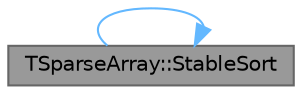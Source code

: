 digraph "TSparseArray::StableSort"
{
 // INTERACTIVE_SVG=YES
 // LATEX_PDF_SIZE
  bgcolor="transparent";
  edge [fontname=Helvetica,fontsize=10,labelfontname=Helvetica,labelfontsize=10];
  node [fontname=Helvetica,fontsize=10,shape=box,height=0.2,width=0.4];
  rankdir="RL";
  Node1 [id="Node000001",label="TSparseArray::StableSort",height=0.2,width=0.4,color="gray40", fillcolor="grey60", style="filled", fontcolor="black",tooltip="Stable sorts the elements assuming < operator is defined for ElementType."];
  Node1 -> Node1 [id="edge1_Node000001_Node000001",dir="back",color="steelblue1",style="solid",tooltip=" "];
}
